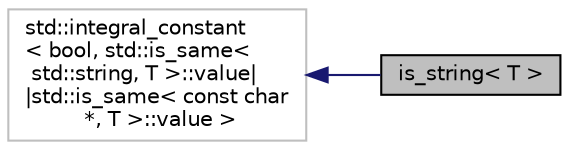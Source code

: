 digraph "is_string&lt; T &gt;"
{
 // LATEX_PDF_SIZE
  edge [fontname="Helvetica",fontsize="10",labelfontname="Helvetica",labelfontsize="10"];
  node [fontname="Helvetica",fontsize="10",shape=record];
  rankdir="LR";
  Node1 [label="is_string\< T \>",height=0.2,width=0.4,color="black", fillcolor="grey75", style="filled", fontcolor="black",tooltip="Interprets the entered value as an imaginary ip-address."];
  Node2 -> Node1 [dir="back",color="midnightblue",fontsize="10",style="solid",fontname="Helvetica"];
  Node2 [label="std::integral_constant\l\< bool, std::is_same\<\l std::string, T \>::value\|\l\|std::is_same\< const char\l *, T \>::value \>",height=0.2,width=0.4,color="grey75", fillcolor="white", style="filled",tooltip=" "];
}
